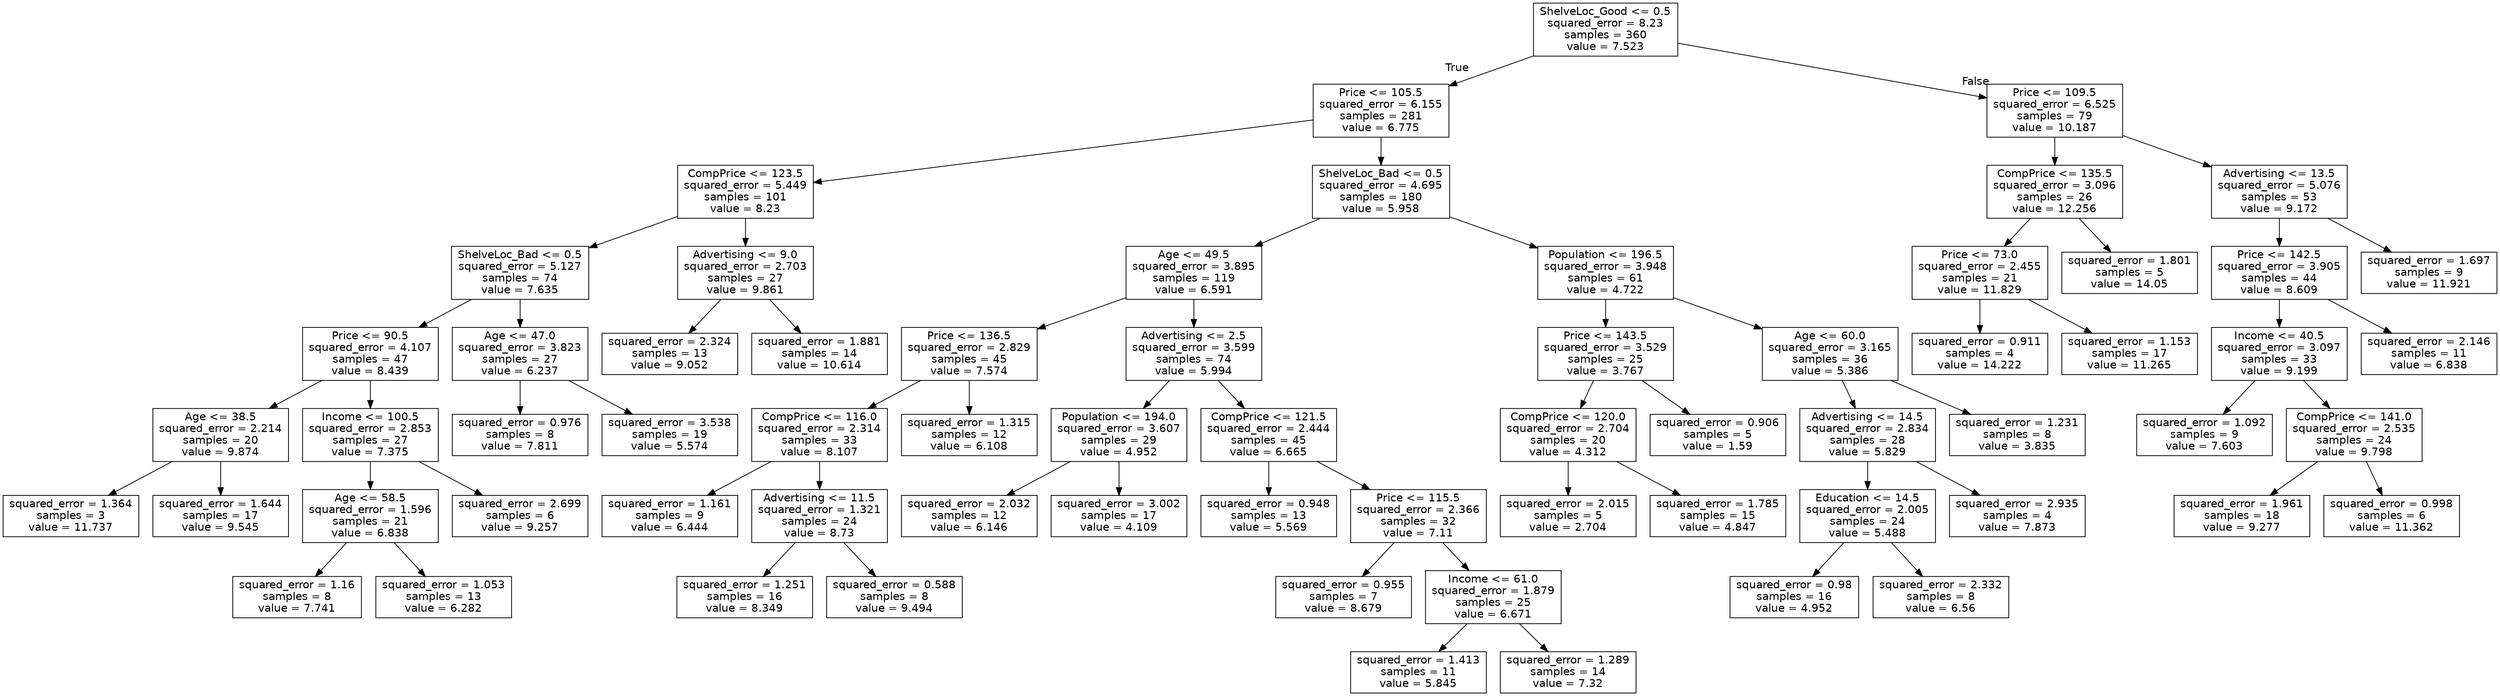 digraph Tree {
node [shape=box, fontname="helvetica"] ;
edge [fontname="helvetica"] ;
0 [label="ShelveLoc_Good <= 0.5\nsquared_error = 8.23\nsamples = 360\nvalue = 7.523"] ;
1 [label="Price <= 105.5\nsquared_error = 6.155\nsamples = 281\nvalue = 6.775"] ;
0 -> 1 [labeldistance=2.5, labelangle=45, headlabel="True"] ;
2 [label="CompPrice <= 123.5\nsquared_error = 5.449\nsamples = 101\nvalue = 8.23"] ;
1 -> 2 ;
3 [label="ShelveLoc_Bad <= 0.5\nsquared_error = 5.127\nsamples = 74\nvalue = 7.635"] ;
2 -> 3 ;
4 [label="Price <= 90.5\nsquared_error = 4.107\nsamples = 47\nvalue = 8.439"] ;
3 -> 4 ;
5 [label="Age <= 38.5\nsquared_error = 2.214\nsamples = 20\nvalue = 9.874"] ;
4 -> 5 ;
6 [label="squared_error = 1.364\nsamples = 3\nvalue = 11.737"] ;
5 -> 6 ;
7 [label="squared_error = 1.644\nsamples = 17\nvalue = 9.545"] ;
5 -> 7 ;
8 [label="Income <= 100.5\nsquared_error = 2.853\nsamples = 27\nvalue = 7.375"] ;
4 -> 8 ;
9 [label="Age <= 58.5\nsquared_error = 1.596\nsamples = 21\nvalue = 6.838"] ;
8 -> 9 ;
10 [label="squared_error = 1.16\nsamples = 8\nvalue = 7.741"] ;
9 -> 10 ;
11 [label="squared_error = 1.053\nsamples = 13\nvalue = 6.282"] ;
9 -> 11 ;
12 [label="squared_error = 2.699\nsamples = 6\nvalue = 9.257"] ;
8 -> 12 ;
13 [label="Age <= 47.0\nsquared_error = 3.823\nsamples = 27\nvalue = 6.237"] ;
3 -> 13 ;
14 [label="squared_error = 0.976\nsamples = 8\nvalue = 7.811"] ;
13 -> 14 ;
15 [label="squared_error = 3.538\nsamples = 19\nvalue = 5.574"] ;
13 -> 15 ;
16 [label="Advertising <= 9.0\nsquared_error = 2.703\nsamples = 27\nvalue = 9.861"] ;
2 -> 16 ;
17 [label="squared_error = 2.324\nsamples = 13\nvalue = 9.052"] ;
16 -> 17 ;
18 [label="squared_error = 1.881\nsamples = 14\nvalue = 10.614"] ;
16 -> 18 ;
19 [label="ShelveLoc_Bad <= 0.5\nsquared_error = 4.695\nsamples = 180\nvalue = 5.958"] ;
1 -> 19 ;
20 [label="Age <= 49.5\nsquared_error = 3.895\nsamples = 119\nvalue = 6.591"] ;
19 -> 20 ;
21 [label="Price <= 136.5\nsquared_error = 2.829\nsamples = 45\nvalue = 7.574"] ;
20 -> 21 ;
22 [label="CompPrice <= 116.0\nsquared_error = 2.314\nsamples = 33\nvalue = 8.107"] ;
21 -> 22 ;
23 [label="squared_error = 1.161\nsamples = 9\nvalue = 6.444"] ;
22 -> 23 ;
24 [label="Advertising <= 11.5\nsquared_error = 1.321\nsamples = 24\nvalue = 8.73"] ;
22 -> 24 ;
25 [label="squared_error = 1.251\nsamples = 16\nvalue = 8.349"] ;
24 -> 25 ;
26 [label="squared_error = 0.588\nsamples = 8\nvalue = 9.494"] ;
24 -> 26 ;
27 [label="squared_error = 1.315\nsamples = 12\nvalue = 6.108"] ;
21 -> 27 ;
28 [label="Advertising <= 2.5\nsquared_error = 3.599\nsamples = 74\nvalue = 5.994"] ;
20 -> 28 ;
29 [label="Population <= 194.0\nsquared_error = 3.607\nsamples = 29\nvalue = 4.952"] ;
28 -> 29 ;
30 [label="squared_error = 2.032\nsamples = 12\nvalue = 6.146"] ;
29 -> 30 ;
31 [label="squared_error = 3.002\nsamples = 17\nvalue = 4.109"] ;
29 -> 31 ;
32 [label="CompPrice <= 121.5\nsquared_error = 2.444\nsamples = 45\nvalue = 6.665"] ;
28 -> 32 ;
33 [label="squared_error = 0.948\nsamples = 13\nvalue = 5.569"] ;
32 -> 33 ;
34 [label="Price <= 115.5\nsquared_error = 2.366\nsamples = 32\nvalue = 7.11"] ;
32 -> 34 ;
35 [label="squared_error = 0.955\nsamples = 7\nvalue = 8.679"] ;
34 -> 35 ;
36 [label="Income <= 61.0\nsquared_error = 1.879\nsamples = 25\nvalue = 6.671"] ;
34 -> 36 ;
37 [label="squared_error = 1.413\nsamples = 11\nvalue = 5.845"] ;
36 -> 37 ;
38 [label="squared_error = 1.289\nsamples = 14\nvalue = 7.32"] ;
36 -> 38 ;
39 [label="Population <= 196.5\nsquared_error = 3.948\nsamples = 61\nvalue = 4.722"] ;
19 -> 39 ;
40 [label="Price <= 143.5\nsquared_error = 3.529\nsamples = 25\nvalue = 3.767"] ;
39 -> 40 ;
41 [label="CompPrice <= 120.0\nsquared_error = 2.704\nsamples = 20\nvalue = 4.312"] ;
40 -> 41 ;
42 [label="squared_error = 2.015\nsamples = 5\nvalue = 2.704"] ;
41 -> 42 ;
43 [label="squared_error = 1.785\nsamples = 15\nvalue = 4.847"] ;
41 -> 43 ;
44 [label="squared_error = 0.906\nsamples = 5\nvalue = 1.59"] ;
40 -> 44 ;
45 [label="Age <= 60.0\nsquared_error = 3.165\nsamples = 36\nvalue = 5.386"] ;
39 -> 45 ;
46 [label="Advertising <= 14.5\nsquared_error = 2.834\nsamples = 28\nvalue = 5.829"] ;
45 -> 46 ;
47 [label="Education <= 14.5\nsquared_error = 2.005\nsamples = 24\nvalue = 5.488"] ;
46 -> 47 ;
48 [label="squared_error = 0.98\nsamples = 16\nvalue = 4.952"] ;
47 -> 48 ;
49 [label="squared_error = 2.332\nsamples = 8\nvalue = 6.56"] ;
47 -> 49 ;
50 [label="squared_error = 2.935\nsamples = 4\nvalue = 7.873"] ;
46 -> 50 ;
51 [label="squared_error = 1.231\nsamples = 8\nvalue = 3.835"] ;
45 -> 51 ;
52 [label="Price <= 109.5\nsquared_error = 6.525\nsamples = 79\nvalue = 10.187"] ;
0 -> 52 [labeldistance=2.5, labelangle=-45, headlabel="False"] ;
53 [label="CompPrice <= 135.5\nsquared_error = 3.096\nsamples = 26\nvalue = 12.256"] ;
52 -> 53 ;
54 [label="Price <= 73.0\nsquared_error = 2.455\nsamples = 21\nvalue = 11.829"] ;
53 -> 54 ;
55 [label="squared_error = 0.911\nsamples = 4\nvalue = 14.222"] ;
54 -> 55 ;
56 [label="squared_error = 1.153\nsamples = 17\nvalue = 11.265"] ;
54 -> 56 ;
57 [label="squared_error = 1.801\nsamples = 5\nvalue = 14.05"] ;
53 -> 57 ;
58 [label="Advertising <= 13.5\nsquared_error = 5.076\nsamples = 53\nvalue = 9.172"] ;
52 -> 58 ;
59 [label="Price <= 142.5\nsquared_error = 3.905\nsamples = 44\nvalue = 8.609"] ;
58 -> 59 ;
60 [label="Income <= 40.5\nsquared_error = 3.097\nsamples = 33\nvalue = 9.199"] ;
59 -> 60 ;
61 [label="squared_error = 1.092\nsamples = 9\nvalue = 7.603"] ;
60 -> 61 ;
62 [label="CompPrice <= 141.0\nsquared_error = 2.535\nsamples = 24\nvalue = 9.798"] ;
60 -> 62 ;
63 [label="squared_error = 1.961\nsamples = 18\nvalue = 9.277"] ;
62 -> 63 ;
64 [label="squared_error = 0.998\nsamples = 6\nvalue = 11.362"] ;
62 -> 64 ;
65 [label="squared_error = 2.146\nsamples = 11\nvalue = 6.838"] ;
59 -> 65 ;
66 [label="squared_error = 1.697\nsamples = 9\nvalue = 11.921"] ;
58 -> 66 ;
}